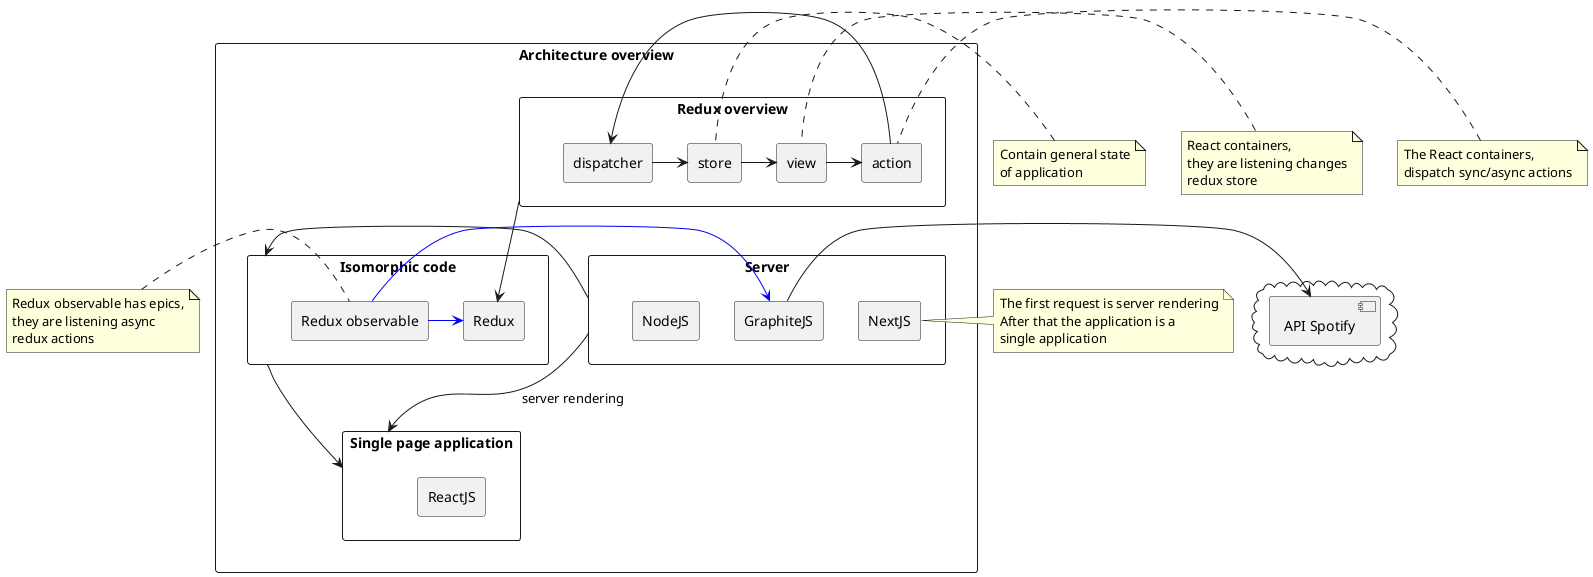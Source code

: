 @startuml
skinparam rectangle {
    roundCorner<<NodeJS>> 25
}

rectangle "Architecture overview" {
  rectangle "Server" as server {
    rectangle "NextJS"
    rectangle "NodeJS"
    rectangle "GraphiteJS"
  }

  rectangle "Single page application" as client {
    rectangle "ReactJS"
  }

  rectangle "Isomorphic code" as isomorphic {
    rectangle "Redux"
    rectangle "Redux observable" as reduxObservable
    rectangle "ReactJS"
  }

  rectangle "Redux overview" as reduxOverview {
    rectangle "action"
    rectangle "dispatcher"
    rectangle "view"
    rectangle "store"
  }
}

cloud {
  [API Spotify]
}

note left of [reduxObservable]
  Redux observable has epics,
  they are listening async
  redux actions
end note

note left of [store]
  Contain general state
  of application
end note

note left of [view]
  React containers,
  they are listening changes
  redux store
end note

note left of [action]
  The React containers,
  dispatch sync/async actions
end note

note left of [NextJS]
  The first request is server rendering
  After that the application is a
  single application
end note

server --> isomorphic
isomorphic --> client
server --> client : server rendering
reduxOverview --> Redux
action -> dispatcher
dispatcher -> store
view -> action
store -> view
reduxObservable -> Redux #blue
reduxObservable -> GraphiteJS #blue
GraphiteJS -> [API Spotify] 
@enduml
